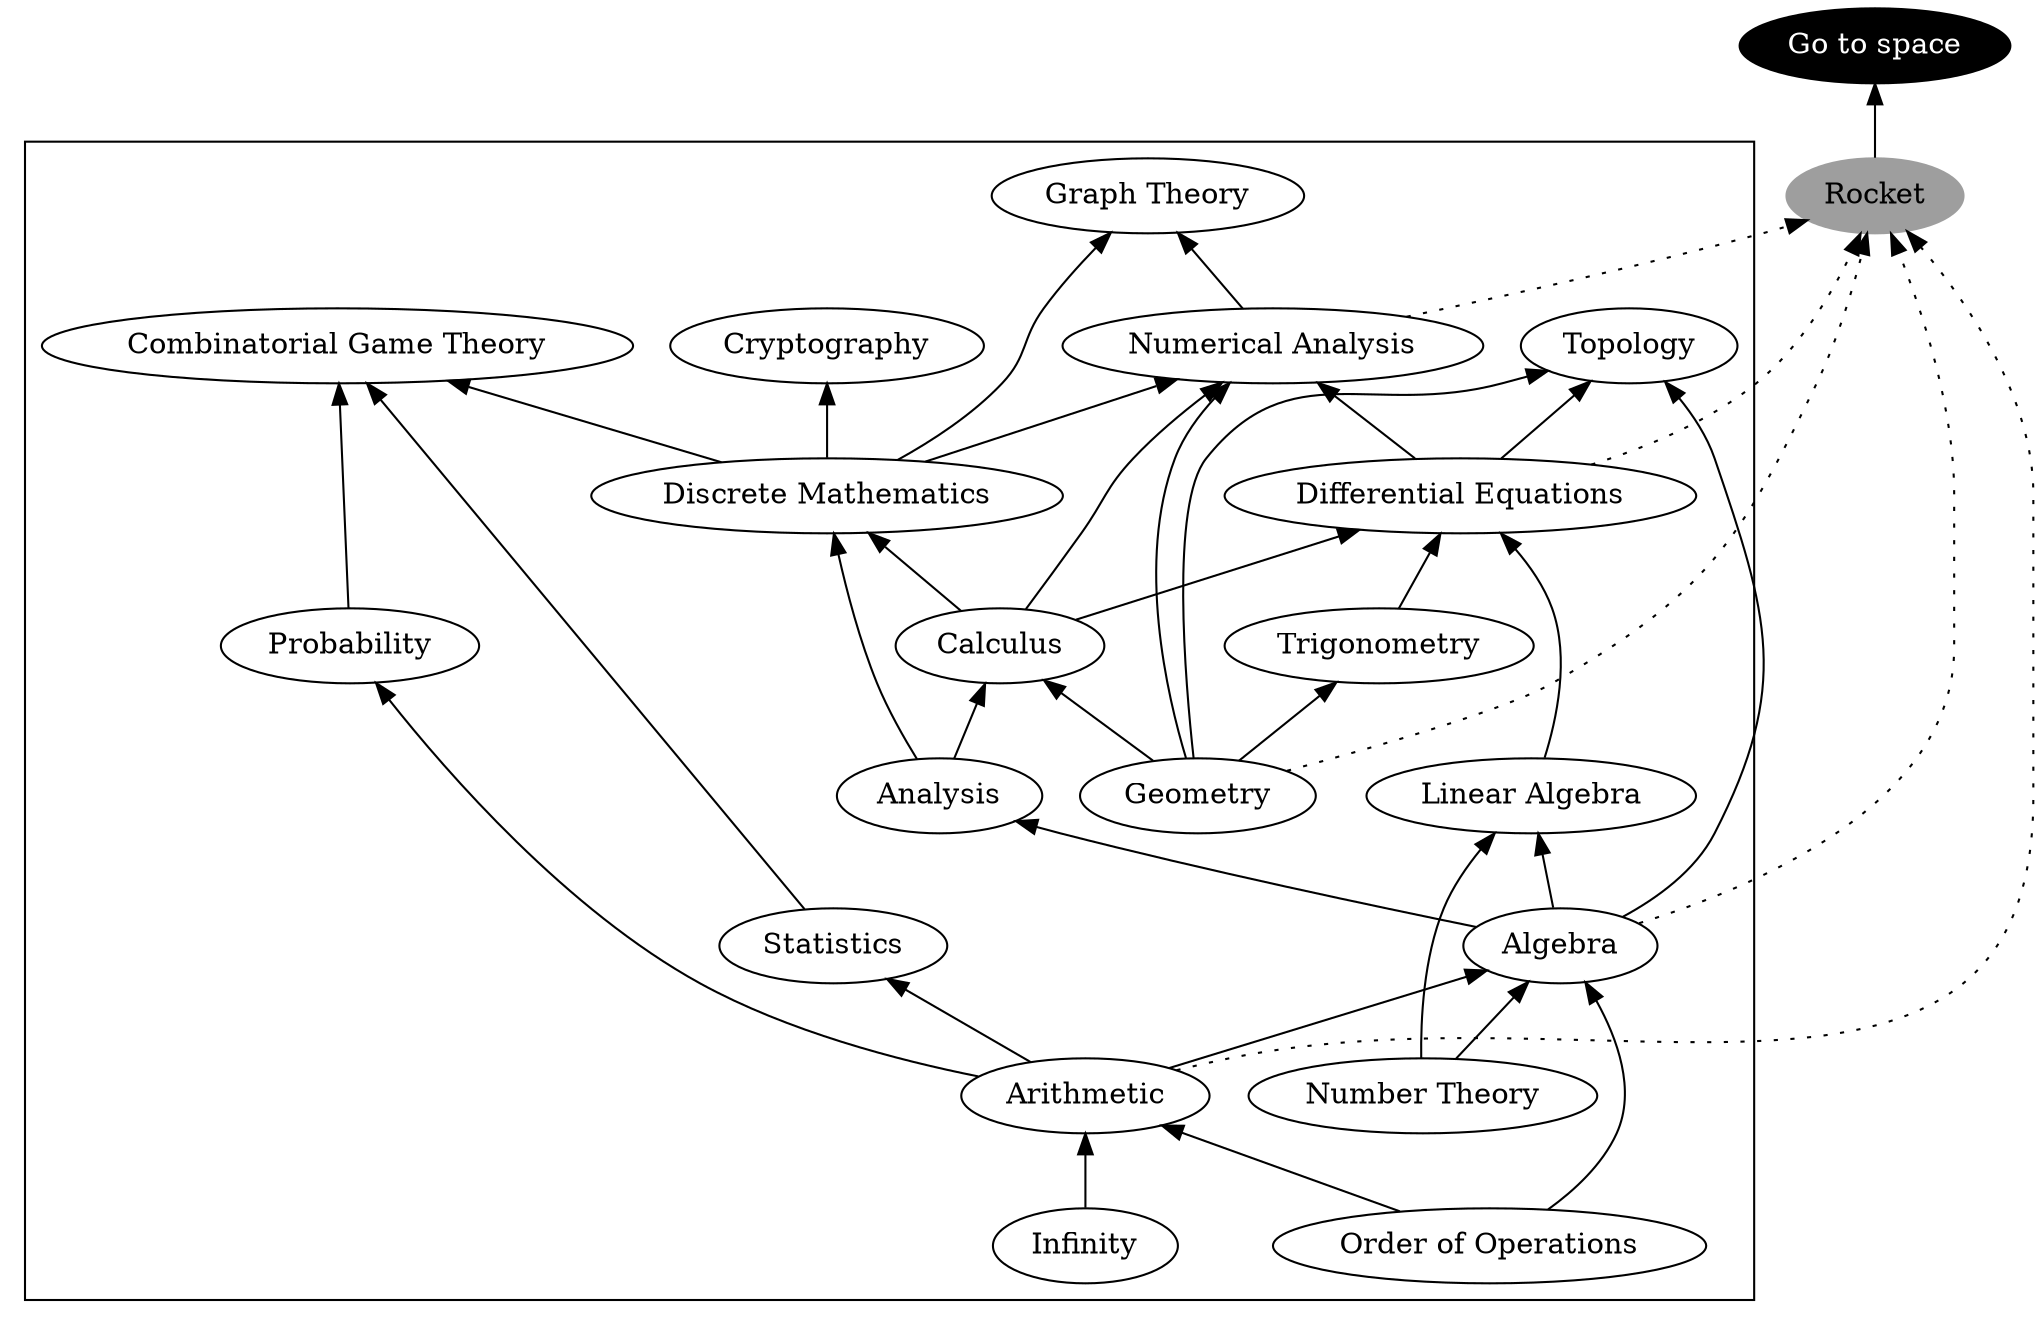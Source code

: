 digraph G {

  // general config
  rankdir=BT


  // capabilities
  node [style=filled color=black fontcolor=white]
  GoToSpace [label="Go to space"]


  // vehicles
  node [style=filled color=grey62 fontcolor=black]

  Rocket -> GoToSpace


  // topics
  node [style=solid color=black]

  subgraph cluster_math {

    Algebra -> {Analysis, LinearAlgebra, Topology}
    Analysis -> {Calculus, DiscreteMathematics}
    Arithmetic -> {Algebra, Probability, Statistics}
    Calculus -> {DifferentialEquations, NumericalAnalysis, DiscreteMathematics}
    CombinatorialGameTheory [label="Combinatorial Game Theory"]
    CombinatorialGameTheory 
    Cryptography
    DifferentialEquations [label="Differential Equations"]
    DifferentialEquations -> {NumericalAnalysis, Topology}
    DiscreteMathematics [label="Discrete Mathematics"]
    DiscreteMathematics -> {GraphTheory, NumericalAnalysis, Cryptography, CombinatorialGameTheory}
    Geometry -> {Calculus, NumericalAnalysis, Trigonometry, Topology}
    GraphTheory [label="Graph Theory"]
    GraphTheory 
    Infinity -> {Arithmetic}
    LinearAlgebra [label="Linear Algebra"]
    LinearAlgebra -> {DifferentialEquations}
    NumberTheory [label="Number Theory"]
    NumberTheory -> {LinearAlgebra, Algebra}
    NumericalAnalysis [label="Numerical Analysis"]
    NumericalAnalysis -> {GraphTheory}
    OrderOfOperations [label="Order of Operations"]
    OrderOfOperations -> {Arithmetic, Algebra}
    Probability -> {CombinatorialGameTheory}
    Statistics -> {CombinatorialGameTheory}
    Topology
    Trigonometry -> {DifferentialEquations}

  }


  // relationships
  {Arithmetic, Algebra, Geometry, NumericalAnalysis, DifferentialEquations} -> Rocket [style=dotted]

}

